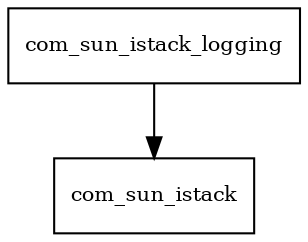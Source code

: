 digraph istack_commons_runtime_2_6_1_redhat_2_package_dependencies {
  node [shape = box, fontsize=10.0];
  com_sun_istack_logging -> com_sun_istack;
}
